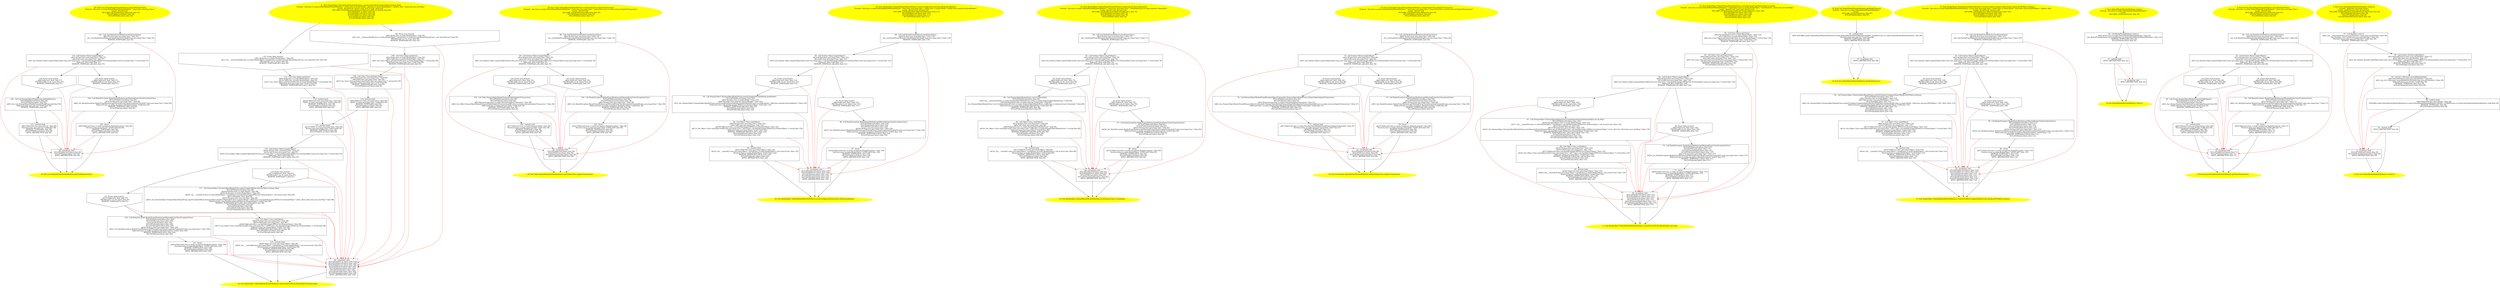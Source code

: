 digraph iCFG {
129 [label="129:  throw \n   n$9=*&$irvar0:class io.realm.exceptions.RealmException * [line 60]\n  *&return:class java.util.List *=EXN n$9 [line 60]\n  REMOVE_TEMPS(n$9); [line 60]\n  NULLIFY(&$irvar0,false); [line 60]\n  APPLY_ABSTRACTION; [line 60]\n " shape="box"]
	

	 129 -> 35 ;
	 129 -> 36 [color="red" ];
128 [label="128:  Call RealmException RealmProxyMediator.getMissingProxyClassException(Class) \n   NULLIFY(&$irvar0,false); [line 60]\n  n$7=*&clazz:class java.lang.Class * [line 60]\n  n$8=_fun_RealmException RealmProxyMediator.getMissingProxyClassException(Class)(n$7:class java.lang.Class *) [line 60]\n  *&$irvar0:class io.realm.exceptions.RealmException *=n$8 [line 60]\n  REMOVE_TEMPS(n$7,n$8); [line 60]\n  NULLIFY(&clazz,false); [line 60]\n " shape="box"]
	

	 128 -> 129 ;
	 128 -> 36 [color="red" ];
127 [label="127:  method_body \n   n$6=*&$irvar0:class java.util.List * [line 58]\n  *&return:class java.util.List *=n$6 [line 58]\n  REMOVE_TEMPS(n$6); [line 58]\n  NULLIFY(&$irvar0,false); [line 58]\n  APPLY_ABSTRACTION; [line 58]\n " shape="box"]
	

	 127 -> 35 ;
	 127 -> 36 [color="red" ];
126 [label="126:  Call List DummyObjectRealmProxy.getFieldNames() \n   NULLIFY(&$irvar0,false); [line 58]\n  NULLIFY(&clazz,false); [line 58]\n  n$5=_fun_List DummyObjectRealmProxy.getFieldNames()() [line 58]\n  *&$irvar0:class java.util.List *=n$5 [line 58]\n  REMOVE_TEMPS(n$5); [line 58]\n " shape="box"]
	

	 126 -> 127 ;
	 126 -> 36 [color="red" ];
125 [label="125: Prune (false branch) \n   n$4=*&$irvar0:_Bool  [line 57]\n  PRUNE((n$4 == 0), false); [line 57]\n  REMOVE_TEMPS(n$4); [line 57]\n " shape="invhouse"]
	

	 125 -> 128 ;
	 125 -> 36 [color="red" ];
124 [label="124: Prune (true branch) \n   n$4=*&$irvar0:_Bool  [line 57]\n  PRUNE(!(n$4 == 0), true); [line 57]\n  REMOVE_TEMPS(n$4); [line 57]\n " shape="invhouse"]
	

	 124 -> 126 ;
	 124 -> 36 [color="red" ];
123 [label="123:  Call boolean Object.equals(Object) \n   n$1=*&clazz:class java.lang.Class * [line 57]\n  n$2=*n$1:class java.lang.Class  [line 57]\n  n$3=_fun_boolean Object.equals(Object)(n$1:class java.lang.Class *,com.karthik.imager.APIService.DummyObject:class java.lang.Class *) virtual [line 57]\n  *&$irvar0:_Bool =n$3 [line 57]\n  REMOVE_TEMPS(n$1,n$2,n$3); [line 57]\n " shape="box"]
	

	 123 -> 124 ;
	 123 -> 125 ;
	 123 -> 36 [color="red" ];
122 [label="122:  Call void RealmProxyMediator.checkClass(Class) \n   n$0=*&clazz:class java.lang.Class * [line 55]\n  _fun_void RealmProxyMediator.checkClass(Class)(n$0:class java.lang.Class *) [line 55]\n  REMOVE_TEMPS(n$0); [line 55]\n " shape="box"]
	

	 122 -> 123 ;
	 122 -> 36 [color="red" ];
121 [label="121:  throw \n   n$32=*&$irvar0:class io.realm.exceptions.RealmException * [line 100]\n  *&return:class io.realm.RealmObject *=EXN n$32 [line 100]\n  REMOVE_TEMPS(n$32); [line 100]\n  NULLIFY(&$irvar0,false); [line 100]\n  APPLY_ABSTRACTION; [line 100]\n " shape="box"]
	

	 121 -> 32 ;
	 121 -> 33 [color="red" ];
120 [label="120:  Call RealmException RealmProxyMediator.getMissingProxyClassException(Class) \n   NULLIFY(&$irvar0,false); [line 100]\n  NULLIFY(&cache,false); [line 100]\n  NULLIFY(&obj,false); [line 100]\n  NULLIFY(&realm,false); [line 100]\n  NULLIFY(&update,false); [line 100]\n  n$30=*&clazz:class java.lang.Class * [line 100]\n  n$31=_fun_RealmException RealmProxyMediator.getMissingProxyClassException(Class)(n$30:class java.lang.Class *) [line 100]\n  *&$irvar0:class io.realm.exceptions.RealmException *=n$31 [line 100]\n  REMOVE_TEMPS(n$30,n$31); [line 100]\n  NULLIFY(&clazz,false); [line 100]\n " shape="box"]
	

	 120 -> 121 ;
	 120 -> 33 [color="red" ];
119 [label="119:  method_body \n   n$28=*&$irvar1:class java.lang.Object * [line 98]\n  n$29=_fun___cast(n$28:class java.lang.Object *,sizeof(class io.realm.RealmObject ( sub )(cast)):void ) [line 98]\n  *&return:class io.realm.RealmObject *=n$29 [line 98]\n  REMOVE_TEMPS(n$28,n$29); [line 98]\n  NULLIFY(&$irvar1,false); [line 98]\n  APPLY_ABSTRACTION; [line 98]\n " shape="box"]
	

	 119 -> 32 ;
	 119 -> 33 [color="red" ];
118 [label="118:  Call Object Class.cast(Object) \n   n$24=*&clazz:class java.lang.Class * [line 98]\n  n$25=*n$24:class java.lang.Class  [line 98]\n  n$26=*&$irvar0:class com.karthik.imager.APIService.DummyObject * [line 98]\n  n$27=_fun_Object Class.cast(Object)(n$24:class java.lang.Class *,n$26:class com.karthik.imager.APIService.DummyObject *) virtual [line 98]\n  *&$irvar1:class java.lang.Object *=n$27 [line 98]\n  REMOVE_TEMPS(n$24,n$25,n$26,n$27); [line 98]\n  NULLIFY(&$irvar0,false); [line 98]\n  NULLIFY(&clazz,false); [line 98]\n " shape="box"]
	

	 118 -> 119 ;
	 118 -> 33 [color="red" ];
117 [label="117:  Call DummyObject DummyObjectRealmProxy.copyOrUpdate(Realm,DummyObject,boolean,Map) \n   NULLIFY(&$irvar0,false); [line 98]\n  n$18=*&realm:class io.realm.Realm * [line 98]\n  n$19=*&obj:class io.realm.RealmObject * [line 98]\n  n$20=_fun___cast(n$19:class io.realm.RealmObject *,sizeof(class com.karthik.imager.APIService.DummyObject ( sub )(cast)):void ) [line 98]\n  n$21=*&update:_Bool  [line 98]\n  n$22=*&cache:class java.util.Map * [line 98]\n  n$23=_fun_DummyObject DummyObjectRealmProxy.copyOrUpdate(Realm,DummyObject,boolean,Map)(n$18:class io.realm.Realm *,n$20:class com.karthik.imager.APIService.DummyObject *,n$21:_Bool ,n$22:class java.util.Map *) [line 98]\n  *&$irvar0:class com.karthik.imager.APIService.DummyObject *=n$23 [line 98]\n  REMOVE_TEMPS(n$18,n$19,n$20,n$21,n$22,n$23); [line 98]\n  NULLIFY(&cache,false); [line 98]\n  NULLIFY(&obj,false); [line 98]\n  NULLIFY(&realm,false); [line 98]\n  NULLIFY(&update,false); [line 98]\n " shape="box"]
	

	 117 -> 118 ;
	 117 -> 33 [color="red" ];
116 [label="116: Prune (false branch) \n   n$17=*&$irvar0:_Bool  [line 97]\n  PRUNE((n$17 == 0), false); [line 97]\n  REMOVE_TEMPS(n$17); [line 97]\n " shape="invhouse"]
	

	 116 -> 120 ;
	 116 -> 33 [color="red" ];
115 [label="115: Prune (true branch) \n   n$17=*&$irvar0:_Bool  [line 97]\n  PRUNE(!(n$17 == 0), true); [line 97]\n  REMOVE_TEMPS(n$17); [line 97]\n " shape="invhouse"]
	

	 115 -> 117 ;
	 115 -> 33 [color="red" ];
114 [label="114:  Call boolean Object.equals(Object) \n   n$14=*&clazz:class java.lang.Class * [line 97]\n  n$15=*n$14:class java.lang.Class  [line 97]\n  n$16=_fun_boolean Object.equals(Object)(n$14:class java.lang.Class *,com.karthik.imager.APIService.DummyObject:class java.lang.Class *) virtual [line 97]\n  *&$irvar0:_Bool =n$16 [line 97]\n  REMOVE_TEMPS(n$14,n$15,n$16); [line 97]\n " shape="box"]
	

	 114 -> 115 ;
	 114 -> 116 ;
	 114 -> 33 [color="red" ];
113 [label="113:  method_body \n   n$13=*&$T0_21:class java.lang.Class * [line 95]\n  *&clazz:class java.lang.Class *=n$13 [line 95]\n  REMOVE_TEMPS(n$13); [line 95]\n  NULLIFY(&$T0_21,false); [line 95]\n " shape="box"]
	

	 113 -> 114 ;
	 113 -> 33 [color="red" ];
112 [label="112:  method_body \n   n$12=*&$irvar0:class java.lang.Class * [line 95]\n  *&$T0_21:class java.lang.Class *=n$12 [line 95]\n  REMOVE_TEMPS(n$12); [line 95]\n  NULLIFY(&$irvar0,false); [line 95]\n  APPLY_ABSTRACTION; [line 95]\n " shape="box"]
	

	 112 -> 113 ;
	 112 -> 33 [color="red" ];
111 [label="111:  Call Class Object.getClass() \n   n$9=*&obj:class io.realm.RealmObject * [line 95]\n  n$10=*n$9:class io.realm.RealmObject  [line 95]\n  n$11=_fun_Class Object.getClass()(n$9:class io.realm.RealmObject *) virtual [line 95]\n  *&$irvar0:class java.lang.Class *=n$11 [line 95]\n  REMOVE_TEMPS(n$9,n$10,n$11); [line 95]\n " shape="box"]
	

	 111 -> 112 ;
	 111 -> 33 [color="red" ];
110 [label="110:  method_body \n   n$8=*&$irvar1:class java.lang.Class * [line 95]\n  *&$T0_21:class java.lang.Class *=n$8 [line 95]\n  REMOVE_TEMPS(n$8); [line 95]\n  NULLIFY(&$irvar1,false); [line 95]\n  APPLY_ABSTRACTION; [line 95]\n " shape="box"]
	

	 110 -> 113 ;
	 110 -> 33 [color="red" ];
109 [label="109:  Call Class Class.getSuperclass() \n   n$5=*&$irvar0:class java.lang.Class * [line 95]\n  n$6=*n$5:class java.lang.Class  [line 95]\n  n$7=_fun_Class Class.getSuperclass()(n$5:class java.lang.Class *) virtual [line 95]\n  *&$irvar1:class java.lang.Class *=n$7 [line 95]\n  REMOVE_TEMPS(n$5,n$6,n$7); [line 95]\n  NULLIFY(&$irvar0,false); [line 95]\n " shape="box"]
	

	 109 -> 110 ;
	 109 -> 33 [color="red" ];
108 [label="108:  Call Class Object.getClass() \n   n$2=*&obj:class io.realm.RealmObject * [line 95]\n  n$3=*n$2:class io.realm.RealmObject  [line 95]\n  n$4=_fun_Class Object.getClass()(n$2:class io.realm.RealmObject *) virtual [line 95]\n  *&$irvar0:class java.lang.Class *=n$4 [line 95]\n  REMOVE_TEMPS(n$2,n$3,n$4); [line 95]\n " shape="box"]
	

	 108 -> 109 ;
	 108 -> 33 [color="red" ];
107 [label="107: Prune (false branch) \n   n$0=*&obj:class io.realm.RealmObject * [line 95]\n  n$1=_fun___instanceof(n$0:class io.realm.RealmObject *,sizeof(class io.realm.internal.RealmObjectProxy ( sub )(instof)):void ) [line 95]\n  PRUNE((n$1 == 0), false); [line 95]\n  REMOVE_TEMPS(n$0,n$1); [line 95]\n " shape="invhouse"]
	

	 107 -> 111 ;
	 107 -> 33 [color="red" ];
106 [label="106: Prune (true branch) \n   n$0=*&obj:class io.realm.RealmObject * [line 95]\n  n$1=_fun___instanceof(n$0:class io.realm.RealmObject *,sizeof(class io.realm.internal.RealmObjectProxy ( sub )(instof)):void ) [line 95]\n  PRUNE(!(n$1 == 0), true); [line 95]\n  REMOVE_TEMPS(n$0,n$1); [line 95]\n " shape="invhouse"]
	

	 106 -> 108 ;
	 106 -> 33 [color="red" ];
105 [label="105:  throw \n   n$10=*&$irvar0:class io.realm.exceptions.RealmException * [line 38]\n  *&return:class io.realm.internal.Table *=EXN n$10 [line 38]\n  REMOVE_TEMPS(n$10); [line 38]\n  NULLIFY(&$irvar0,false); [line 38]\n  APPLY_ABSTRACTION; [line 38]\n " shape="box"]
	

	 105 -> 29 ;
	 105 -> 30 [color="red" ];
104 [label="104:  Call RealmException RealmProxyMediator.getMissingProxyClassException(Class) \n   NULLIFY(&$irvar0,false); [line 38]\n  NULLIFY(&transaction,false); [line 38]\n  n$8=*&clazz:class java.lang.Class * [line 38]\n  n$9=_fun_RealmException RealmProxyMediator.getMissingProxyClassException(Class)(n$8:class java.lang.Class *) [line 38]\n  *&$irvar0:class io.realm.exceptions.RealmException *=n$9 [line 38]\n  REMOVE_TEMPS(n$8,n$9); [line 38]\n  NULLIFY(&clazz,false); [line 38]\n " shape="box"]
	

	 104 -> 105 ;
	 104 -> 30 [color="red" ];
103 [label="103:  method_body \n   n$7=*&$irvar0:class io.realm.internal.Table * [line 36]\n  *&return:class io.realm.internal.Table *=n$7 [line 36]\n  REMOVE_TEMPS(n$7); [line 36]\n  NULLIFY(&$irvar0,false); [line 36]\n  APPLY_ABSTRACTION; [line 36]\n " shape="box"]
	

	 103 -> 29 ;
	 103 -> 30 [color="red" ];
102 [label="102:  Call Table DummyObjectRealmProxy.initTable(ImplicitTransaction) \n   NULLIFY(&$irvar0,false); [line 36]\n  NULLIFY(&clazz,false); [line 36]\n  n$5=*&transaction:class io.realm.internal.ImplicitTransaction * [line 36]\n  n$6=_fun_Table DummyObjectRealmProxy.initTable(ImplicitTransaction)(n$5:class io.realm.internal.ImplicitTransaction *) [line 36]\n  *&$irvar0:class io.realm.internal.Table *=n$6 [line 36]\n  REMOVE_TEMPS(n$5,n$6); [line 36]\n  NULLIFY(&transaction,false); [line 36]\n " shape="box"]
	

	 102 -> 103 ;
	 102 -> 30 [color="red" ];
101 [label="101: Prune (false branch) \n   n$4=*&$irvar0:_Bool  [line 35]\n  PRUNE((n$4 == 0), false); [line 35]\n  REMOVE_TEMPS(n$4); [line 35]\n " shape="invhouse"]
	

	 101 -> 104 ;
	 101 -> 30 [color="red" ];
100 [label="100: Prune (true branch) \n   n$4=*&$irvar0:_Bool  [line 35]\n  PRUNE(!(n$4 == 0), true); [line 35]\n  REMOVE_TEMPS(n$4); [line 35]\n " shape="invhouse"]
	

	 100 -> 102 ;
	 100 -> 30 [color="red" ];
99 [label="99:  Call boolean Object.equals(Object) \n   n$1=*&clazz:class java.lang.Class * [line 35]\n  n$2=*n$1:class java.lang.Class  [line 35]\n  n$3=_fun_boolean Object.equals(Object)(n$1:class java.lang.Class *,com.karthik.imager.APIService.DummyObject:class java.lang.Class *) virtual [line 35]\n  *&$irvar0:_Bool =n$3 [line 35]\n  REMOVE_TEMPS(n$1,n$2,n$3); [line 35]\n " shape="box"]
	

	 99 -> 100 ;
	 99 -> 101 ;
	 99 -> 30 [color="red" ];
98 [label="98:  Call void RealmProxyMediator.checkClass(Class) \n   n$0=*&clazz:class java.lang.Class * [line 33]\n  _fun_void RealmProxyMediator.checkClass(Class)(n$0:class java.lang.Class *) [line 33]\n  REMOVE_TEMPS(n$0); [line 33]\n " shape="box"]
	

	 98 -> 99 ;
	 98 -> 30 [color="red" ];
97 [label="97:  throw \n   n$16=*&$irvar0:class io.realm.exceptions.RealmException * [line 124]\n  *&return:class io.realm.RealmObject *=EXN n$16 [line 124]\n  REMOVE_TEMPS(n$16); [line 124]\n  NULLIFY(&$irvar0,false); [line 124]\n  APPLY_ABSTRACTION; [line 124]\n " shape="box"]
	

	 97 -> 26 ;
	 97 -> 27 [color="red" ];
96 [label="96:  Call RealmException RealmProxyMediator.getMissingProxyClassException(Class) \n   NULLIFY(&$irvar0,false); [line 124]\n  NULLIFY(&reader,false); [line 124]\n  NULLIFY(&realm,false); [line 124]\n  n$14=*&clazz:class java.lang.Class * [line 124]\n  n$15=_fun_RealmException RealmProxyMediator.getMissingProxyClassException(Class)(n$14:class java.lang.Class *) [line 124]\n  *&$irvar0:class io.realm.exceptions.RealmException *=n$15 [line 124]\n  REMOVE_TEMPS(n$14,n$15); [line 124]\n  NULLIFY(&clazz,false); [line 124]\n " shape="box"]
	

	 96 -> 97 ;
	 96 -> 27 [color="red" ];
95 [label="95:  method_body \n   n$12=*&$irvar1:class java.lang.Object * [line 122]\n  n$13=_fun___cast(n$12:class java.lang.Object *,sizeof(class io.realm.RealmObject ( sub )(cast)):void ) [line 122]\n  *&return:class io.realm.RealmObject *=n$13 [line 122]\n  REMOVE_TEMPS(n$12,n$13); [line 122]\n  NULLIFY(&$irvar1,false); [line 122]\n  APPLY_ABSTRACTION; [line 122]\n " shape="box"]
	

	 95 -> 26 ;
	 95 -> 27 [color="red" ];
94 [label="94:  Call Object Class.cast(Object) \n   n$8=*&clazz:class java.lang.Class * [line 122]\n  n$9=*n$8:class java.lang.Class  [line 122]\n  n$10=*&$irvar0:class com.karthik.imager.APIService.DummyObject * [line 122]\n  n$11=_fun_Object Class.cast(Object)(n$8:class java.lang.Class *,n$10:class com.karthik.imager.APIService.DummyObject *) virtual [line 122]\n  *&$irvar1:class java.lang.Object *=n$11 [line 122]\n  REMOVE_TEMPS(n$8,n$9,n$10,n$11); [line 122]\n  NULLIFY(&$irvar0,false); [line 122]\n  NULLIFY(&clazz,false); [line 122]\n " shape="box"]
	

	 94 -> 95 ;
	 94 -> 27 [color="red" ];
93 [label="93:  Call DummyObject DummyObjectRealmProxy.createUsingJsonStream(Realm,JsonReader) \n   NULLIFY(&$irvar0,false); [line 122]\n  n$5=*&realm:class io.realm.Realm * [line 122]\n  n$6=*&reader:class android.util.JsonReader * [line 122]\n  n$7=_fun_DummyObject DummyObjectRealmProxy.createUsingJsonStream(Realm,JsonReader)(n$5:class io.realm.Realm *,n$6:class android.util.JsonReader *) [line 122]\n  *&$irvar0:class com.karthik.imager.APIService.DummyObject *=n$7 [line 122]\n  REMOVE_TEMPS(n$5,n$6,n$7); [line 122]\n  NULLIFY(&reader,false); [line 122]\n  NULLIFY(&realm,false); [line 122]\n " shape="box"]
	

	 93 -> 94 ;
	 93 -> 27 [color="red" ];
92 [label="92: Prune (false branch) \n   n$4=*&$irvar0:_Bool  [line 121]\n  PRUNE((n$4 == 0), false); [line 121]\n  REMOVE_TEMPS(n$4); [line 121]\n " shape="invhouse"]
	

	 92 -> 96 ;
	 92 -> 27 [color="red" ];
91 [label="91: Prune (true branch) \n   n$4=*&$irvar0:_Bool  [line 121]\n  PRUNE(!(n$4 == 0), true); [line 121]\n  REMOVE_TEMPS(n$4); [line 121]\n " shape="invhouse"]
	

	 91 -> 93 ;
	 91 -> 27 [color="red" ];
90 [label="90:  Call boolean Object.equals(Object) \n   n$1=*&clazz:class java.lang.Class * [line 121]\n  n$2=*n$1:class java.lang.Class  [line 121]\n  n$3=_fun_boolean Object.equals(Object)(n$1:class java.lang.Class *,com.karthik.imager.APIService.DummyObject:class java.lang.Class *) virtual [line 121]\n  *&$irvar0:_Bool =n$3 [line 121]\n  REMOVE_TEMPS(n$1,n$2,n$3); [line 121]\n " shape="box"]
	

	 90 -> 91 ;
	 90 -> 92 ;
	 90 -> 27 [color="red" ];
89 [label="89:  Call void RealmProxyMediator.checkClass(Class) \n   n$0=*&clazz:class java.lang.Class * [line 119]\n  _fun_void RealmProxyMediator.checkClass(Class)(n$0:class java.lang.Class *) [line 119]\n  REMOVE_TEMPS(n$0); [line 119]\n " shape="box"]
	

	 89 -> 90 ;
	 89 -> 27 [color="red" ];
88 [label="88:  throw \n   n$15=*&$irvar0:class io.realm.exceptions.RealmException * [line 82]\n  *&return:class io.realm.RealmObject *=EXN n$15 [line 82]\n  REMOVE_TEMPS(n$15); [line 82]\n  NULLIFY(&$irvar0,false); [line 82]\n  APPLY_ABSTRACTION; [line 82]\n " shape="box"]
	

	 88 -> 23 ;
	 88 -> 24 [color="red" ];
87 [label="87:  Call RealmException RealmProxyMediator.getMissingProxyClassException(Class) \n   NULLIFY(&$irvar0,false); [line 82]\n  NULLIFY(&columnInfo,false); [line 82]\n  n$13=*&clazz:class java.lang.Class * [line 82]\n  n$14=_fun_RealmException RealmProxyMediator.getMissingProxyClassException(Class)(n$13:class java.lang.Class *) [line 82]\n  *&$irvar0:class io.realm.exceptions.RealmException *=n$14 [line 82]\n  REMOVE_TEMPS(n$13,n$14); [line 82]\n  NULLIFY(&clazz,false); [line 82]\n " shape="box"]
	

	 87 -> 88 ;
	 87 -> 24 [color="red" ];
86 [label="86:  method_body \n   n$11=*&$irvar1:class java.lang.Object * [line 80]\n  n$12=_fun___cast(n$11:class java.lang.Object *,sizeof(class io.realm.RealmObject ( sub )(cast)):void ) [line 80]\n  *&return:class io.realm.RealmObject *=n$12 [line 80]\n  REMOVE_TEMPS(n$11,n$12); [line 80]\n  NULLIFY(&$irvar1,false); [line 80]\n  APPLY_ABSTRACTION; [line 80]\n " shape="box"]
	

	 86 -> 23 ;
	 86 -> 24 [color="red" ];
85 [label="85:  Call Object Class.cast(Object) \n   n$7=*&clazz:class java.lang.Class * [line 80]\n  n$8=*n$7:class java.lang.Class  [line 80]\n  n$9=*&$irvar0:class io.realm.DummyObjectRealmProxy * [line 80]\n  n$10=_fun_Object Class.cast(Object)(n$7:class java.lang.Class *,n$9:class io.realm.DummyObjectRealmProxy *) virtual [line 80]\n  *&$irvar1:class java.lang.Object *=n$10 [line 80]\n  REMOVE_TEMPS(n$7,n$8,n$9,n$10); [line 80]\n  NULLIFY(&$irvar0,false); [line 80]\n  NULLIFY(&clazz,false); [line 80]\n " shape="box"]
	

	 85 -> 86 ;
	 85 -> 24 [color="red" ];
84 [label="84:  Call DummyObjectRealmProxy.<init>(ColumnInfo) \n   NULLIFY(&$irvar0,false); [line 80]\n  n$5=_fun___new(sizeof(class io.realm.DummyObjectRealmProxy ):class io.realm.DummyObjectRealmProxy *) [line 80]\n  n$6=*&columnInfo:class io.realm.internal.ColumnInfo * [line 80]\n  _fun_DummyObjectRealmProxy.<init>(ColumnInfo)(n$5:class io.realm.DummyObjectRealmProxy *,n$6:class io.realm.internal.ColumnInfo *) [line 80]\n  *&$irvar0:class io.realm.DummyObjectRealmProxy *=n$5 [line 80]\n  REMOVE_TEMPS(n$5,n$6); [line 80]\n  NULLIFY(&columnInfo,false); [line 80]\n " shape="box"]
	

	 84 -> 85 ;
	 84 -> 24 [color="red" ];
83 [label="83: Prune (false branch) \n   n$4=*&$irvar0:_Bool  [line 79]\n  PRUNE((n$4 == 0), false); [line 79]\n  REMOVE_TEMPS(n$4); [line 79]\n " shape="invhouse"]
	

	 83 -> 87 ;
	 83 -> 24 [color="red" ];
82 [label="82: Prune (true branch) \n   n$4=*&$irvar0:_Bool  [line 79]\n  PRUNE(!(n$4 == 0), true); [line 79]\n  REMOVE_TEMPS(n$4); [line 79]\n " shape="invhouse"]
	

	 82 -> 84 ;
	 82 -> 24 [color="red" ];
81 [label="81:  Call boolean Object.equals(Object) \n   n$1=*&clazz:class java.lang.Class * [line 79]\n  n$2=*n$1:class java.lang.Class  [line 79]\n  n$3=_fun_boolean Object.equals(Object)(n$1:class java.lang.Class *,com.karthik.imager.APIService.DummyObject:class java.lang.Class *) virtual [line 79]\n  *&$irvar0:_Bool =n$3 [line 79]\n  REMOVE_TEMPS(n$1,n$2,n$3); [line 79]\n " shape="box"]
	

	 81 -> 82 ;
	 81 -> 83 ;
	 81 -> 24 [color="red" ];
80 [label="80:  Call void RealmProxyMediator.checkClass(Class) \n   n$0=*&clazz:class java.lang.Class * [line 77]\n  _fun_void RealmProxyMediator.checkClass(Class)(n$0:class java.lang.Class *) [line 77]\n  REMOVE_TEMPS(n$0); [line 77]\n " shape="box"]
	

	 80 -> 81 ;
	 80 -> 24 [color="red" ];
79 [label="79:  throw \n   n$10=*&$irvar0:class io.realm.exceptions.RealmException * [line 49]\n  *&return:class io.realm.internal.ColumnInfo *=EXN n$10 [line 49]\n  REMOVE_TEMPS(n$10); [line 49]\n  NULLIFY(&$irvar0,false); [line 49]\n  APPLY_ABSTRACTION; [line 49]\n " shape="box"]
	

	 79 -> 20 ;
	 79 -> 21 [color="red" ];
78 [label="78:  Call RealmException RealmProxyMediator.getMissingProxyClassException(Class) \n   NULLIFY(&$irvar0,false); [line 49]\n  NULLIFY(&transaction,false); [line 49]\n  n$8=*&clazz:class java.lang.Class * [line 49]\n  n$9=_fun_RealmException RealmProxyMediator.getMissingProxyClassException(Class)(n$8:class java.lang.Class *) [line 49]\n  *&$irvar0:class io.realm.exceptions.RealmException *=n$9 [line 49]\n  REMOVE_TEMPS(n$8,n$9); [line 49]\n  NULLIFY(&clazz,false); [line 49]\n " shape="box"]
	

	 78 -> 79 ;
	 78 -> 21 [color="red" ];
77 [label="77:  method_body \n   n$7=*&$irvar0:class io.realm.DummyObjectRealmProxy$DummyObjectColumnInfo * [line 47]\n  *&return:class io.realm.internal.ColumnInfo *=n$7 [line 47]\n  REMOVE_TEMPS(n$7); [line 47]\n  NULLIFY(&$irvar0,false); [line 47]\n  APPLY_ABSTRACTION; [line 47]\n " shape="box"]
	

	 77 -> 20 ;
	 77 -> 21 [color="red" ];
76 [label="76:  Call DummyObjectRealmProxy$DummyObjectColumnInfo DummyObjectRealmProxy.validateTable(ImplicitTransaction) \n   NULLIFY(&$irvar0,false); [line 47]\n  NULLIFY(&clazz,false); [line 47]\n  n$5=*&transaction:class io.realm.internal.ImplicitTransaction * [line 47]\n  n$6=_fun_DummyObjectRealmProxy$DummyObjectColumnInfo DummyObjectRealmProxy.validateTable(ImplicitTransaction)(n$5:class io.realm.internal.ImplicitTransaction *) [line 47]\n  *&$irvar0:class io.realm.DummyObjectRealmProxy$DummyObjectColumnInfo *=n$6 [line 47]\n  REMOVE_TEMPS(n$5,n$6); [line 47]\n  NULLIFY(&transaction,false); [line 47]\n " shape="box"]
	

	 76 -> 77 ;
	 76 -> 21 [color="red" ];
75 [label="75: Prune (false branch) \n   n$4=*&$irvar0:_Bool  [line 46]\n  PRUNE((n$4 == 0), false); [line 46]\n  REMOVE_TEMPS(n$4); [line 46]\n " shape="invhouse"]
	

	 75 -> 78 ;
	 75 -> 21 [color="red" ];
74 [label="74: Prune (true branch) \n   n$4=*&$irvar0:_Bool  [line 46]\n  PRUNE(!(n$4 == 0), true); [line 46]\n  REMOVE_TEMPS(n$4); [line 46]\n " shape="invhouse"]
	

	 74 -> 76 ;
	 74 -> 21 [color="red" ];
73 [label="73:  Call boolean Object.equals(Object) \n   n$1=*&clazz:class java.lang.Class * [line 46]\n  n$2=*n$1:class java.lang.Class  [line 46]\n  n$3=_fun_boolean Object.equals(Object)(n$1:class java.lang.Class *,com.karthik.imager.APIService.DummyObject:class java.lang.Class *) virtual [line 46]\n  *&$irvar0:_Bool =n$3 [line 46]\n  REMOVE_TEMPS(n$1,n$2,n$3); [line 46]\n " shape="box"]
	

	 73 -> 74 ;
	 73 -> 75 ;
	 73 -> 21 [color="red" ];
72 [label="72:  Call void RealmProxyMediator.checkClass(Class) \n   n$0=*&clazz:class java.lang.Class * [line 44]\n  _fun_void RealmProxyMediator.checkClass(Class)(n$0:class java.lang.Class *) [line 44]\n  REMOVE_TEMPS(n$0); [line 44]\n " shape="box"]
	

	 72 -> 73 ;
	 72 -> 21 [color="red" ];
71 [label="71:  throw \n   n$23=*&$irvar0:class io.realm.exceptions.RealmException * [line 137]\n  *&return:class io.realm.RealmObject *=EXN n$23 [line 137]\n  REMOVE_TEMPS(n$23); [line 137]\n  NULLIFY(&$irvar0,false); [line 137]\n  APPLY_ABSTRACTION; [line 137]\n " shape="box"]
	

	 71 -> 17 ;
	 71 -> 18 [color="red" ];
70 [label="70:  Call RealmException RealmProxyMediator.getMissingProxyClassException(Class) \n   NULLIFY(&$irvar0,false); [line 137]\n  NULLIFY(&cache,false); [line 137]\n  NULLIFY(&maxDepth,false); [line 137]\n  NULLIFY(&realmObject,false); [line 137]\n  n$21=*&clazz:class java.lang.Class * [line 137]\n  n$22=_fun_RealmException RealmProxyMediator.getMissingProxyClassException(Class)(n$21:class java.lang.Class *) [line 137]\n  *&$irvar0:class io.realm.exceptions.RealmException *=n$22 [line 137]\n  REMOVE_TEMPS(n$21,n$22); [line 137]\n  NULLIFY(&clazz,false); [line 137]\n " shape="box"]
	

	 70 -> 71 ;
	 70 -> 18 [color="red" ];
69 [label="69:  method_body \n   n$19=*&$irvar1:class java.lang.Object * [line 135]\n  n$20=_fun___cast(n$19:class java.lang.Object *,sizeof(class io.realm.RealmObject ( sub )(cast)):void ) [line 135]\n  *&return:class io.realm.RealmObject *=n$20 [line 135]\n  REMOVE_TEMPS(n$19,n$20); [line 135]\n  NULLIFY(&$irvar1,false); [line 135]\n  APPLY_ABSTRACTION; [line 135]\n " shape="box"]
	

	 69 -> 17 ;
	 69 -> 18 [color="red" ];
68 [label="68:  Call Object Class.cast(Object) \n   n$15=*&clazz:class java.lang.Class * [line 135]\n  n$16=*n$15:class java.lang.Class  [line 135]\n  n$17=*&$irvar0:class com.karthik.imager.APIService.DummyObject * [line 135]\n  n$18=_fun_Object Class.cast(Object)(n$15:class java.lang.Class *,n$17:class com.karthik.imager.APIService.DummyObject *) virtual [line 135]\n  *&$irvar1:class java.lang.Object *=n$18 [line 135]\n  REMOVE_TEMPS(n$15,n$16,n$17,n$18); [line 135]\n  NULLIFY(&$irvar0,false); [line 135]\n  NULLIFY(&clazz,false); [line 135]\n " shape="box"]
	

	 68 -> 69 ;
	 68 -> 18 [color="red" ];
67 [label="67:  Call DummyObject DummyObjectRealmProxy.createDetachedCopy(DummyObject,int,int,Map) \n   NULLIFY(&$irvar0,false); [line 135]\n  n$10=*&realmObject:class io.realm.RealmObject * [line 135]\n  n$11=_fun___cast(n$10:class io.realm.RealmObject *,sizeof(class com.karthik.imager.APIService.DummyObject ( sub )(cast)):void ) [line 135]\n  n$12=*&maxDepth:int  [line 135]\n  n$13=*&cache:class java.util.Map * [line 135]\n  n$14=_fun_DummyObject DummyObjectRealmProxy.createDetachedCopy(DummyObject,int,int,Map)(n$11:class com.karthik.imager.APIService.DummyObject *,0:int ,n$12:int ,n$13:class java.util.Map *) [line 135]\n  *&$irvar0:class com.karthik.imager.APIService.DummyObject *=n$14 [line 135]\n  REMOVE_TEMPS(n$10,n$11,n$12,n$13,n$14); [line 135]\n  NULLIFY(&cache,false); [line 135]\n  NULLIFY(&maxDepth,false); [line 135]\n  NULLIFY(&realmObject,false); [line 135]\n " shape="box"]
	

	 67 -> 68 ;
	 67 -> 18 [color="red" ];
66 [label="66: Prune (false branch) \n   n$9=*&$irvar0:_Bool  [line 134]\n  PRUNE((n$9 == 0), false); [line 134]\n  REMOVE_TEMPS(n$9); [line 134]\n " shape="invhouse"]
	

	 66 -> 70 ;
	 66 -> 18 [color="red" ];
65 [label="65: Prune (true branch) \n   n$9=*&$irvar0:_Bool  [line 134]\n  PRUNE(!(n$9 == 0), true); [line 134]\n  REMOVE_TEMPS(n$9); [line 134]\n " shape="invhouse"]
	

	 65 -> 67 ;
	 65 -> 18 [color="red" ];
64 [label="64:  Call boolean Object.equals(Object) \n   n$6=*&clazz:class java.lang.Class * [line 134]\n  n$7=*n$6:class java.lang.Class  [line 134]\n  n$8=_fun_boolean Object.equals(Object)(n$6:class java.lang.Class *,com.karthik.imager.APIService.DummyObject:class java.lang.Class *) virtual [line 134]\n  *&$irvar0:_Bool =n$8 [line 134]\n  REMOVE_TEMPS(n$6,n$7,n$8); [line 134]\n " shape="box"]
	

	 64 -> 65 ;
	 64 -> 66 ;
	 64 -> 18 [color="red" ];
63 [label="63:  Call Class Class.getSuperclass() \n   n$3=*&$irvar0:class java.lang.Class * [line 132]\n  n$4=*n$3:class java.lang.Class  [line 132]\n  n$5=_fun_Class Class.getSuperclass()(n$3:class java.lang.Class *) virtual [line 132]\n  *&clazz:class java.lang.Class *=n$5 [line 132]\n  REMOVE_TEMPS(n$3,n$4,n$5); [line 132]\n  NULLIFY(&$irvar0,false); [line 132]\n " shape="box"]
	

	 63 -> 64 ;
	 63 -> 18 [color="red" ];
62 [label="62:  Call Class Object.getClass() \n   n$0=*&realmObject:class io.realm.RealmObject * [line 132]\n  n$1=*n$0:class io.realm.RealmObject  [line 132]\n  n$2=_fun_Class Object.getClass()(n$0:class io.realm.RealmObject *) virtual [line 132]\n  *&$irvar0:class java.lang.Class *=n$2 [line 132]\n  REMOVE_TEMPS(n$0,n$1,n$2); [line 132]\n " shape="box"]
	

	 62 -> 63 ;
	 62 -> 18 [color="red" ];
61 [label="61:  method_body \n   n$0=*&#GB$io.realm.DefaultRealmModuleMediator.io.realm.DefaultRealmModuleMediator.MODEL_CLASSES:class io.realm.DefaultRealmModuleMediator  [line 88]\n  *&return:class java.util.Set *=n$0 [line 88]\n  REMOVE_TEMPS(n$0); [line 88]\n  APPLY_ABSTRACTION; [line 88]\n " shape="box"]
	

	 61 -> 14 ;
	 61 -> 15 [color="red" ];
60 [label="60:  throw \n   n$17=*&$irvar0:class io.realm.exceptions.RealmException * [line 112]\n  *&return:class io.realm.RealmObject *=EXN n$17 [line 112]\n  REMOVE_TEMPS(n$17); [line 112]\n  NULLIFY(&$irvar0,false); [line 112]\n  APPLY_ABSTRACTION; [line 112]\n " shape="box"]
	

	 60 -> 11 ;
	 60 -> 12 [color="red" ];
59 [label="59:  Call RealmException RealmProxyMediator.getMissingProxyClassException(Class) \n   NULLIFY(&$irvar0,false); [line 112]\n  NULLIFY(&json,false); [line 112]\n  NULLIFY(&realm,false); [line 112]\n  NULLIFY(&update,false); [line 112]\n  n$15=*&clazz:class java.lang.Class * [line 112]\n  n$16=_fun_RealmException RealmProxyMediator.getMissingProxyClassException(Class)(n$15:class java.lang.Class *) [line 112]\n  *&$irvar0:class io.realm.exceptions.RealmException *=n$16 [line 112]\n  REMOVE_TEMPS(n$15,n$16); [line 112]\n  NULLIFY(&clazz,false); [line 112]\n " shape="box"]
	

	 59 -> 60 ;
	 59 -> 12 [color="red" ];
58 [label="58:  method_body \n   n$13=*&$irvar1:class java.lang.Object * [line 110]\n  n$14=_fun___cast(n$13:class java.lang.Object *,sizeof(class io.realm.RealmObject ( sub )(cast)):void ) [line 110]\n  *&return:class io.realm.RealmObject *=n$14 [line 110]\n  REMOVE_TEMPS(n$13,n$14); [line 110]\n  NULLIFY(&$irvar1,false); [line 110]\n  APPLY_ABSTRACTION; [line 110]\n " shape="box"]
	

	 58 -> 11 ;
	 58 -> 12 [color="red" ];
57 [label="57:  Call Object Class.cast(Object) \n   n$9=*&clazz:class java.lang.Class * [line 110]\n  n$10=*n$9:class java.lang.Class  [line 110]\n  n$11=*&$irvar0:class com.karthik.imager.APIService.DummyObject * [line 110]\n  n$12=_fun_Object Class.cast(Object)(n$9:class java.lang.Class *,n$11:class com.karthik.imager.APIService.DummyObject *) virtual [line 110]\n  *&$irvar1:class java.lang.Object *=n$12 [line 110]\n  REMOVE_TEMPS(n$9,n$10,n$11,n$12); [line 110]\n  NULLIFY(&$irvar0,false); [line 110]\n  NULLIFY(&clazz,false); [line 110]\n " shape="box"]
	

	 57 -> 58 ;
	 57 -> 12 [color="red" ];
56 [label="56:  Call DummyObject DummyObjectRealmProxy.createOrUpdateUsingJsonObject(Realm,JSONObject,boolean) \n   NULLIFY(&$irvar0,false); [line 110]\n  n$5=*&realm:class io.realm.Realm * [line 110]\n  n$6=*&json:class org.json.JSONObject * [line 110]\n  n$7=*&update:_Bool  [line 110]\n  n$8=_fun_DummyObject DummyObjectRealmProxy.createOrUpdateUsingJsonObject(Realm,JSONObject,boolean)(n$5:class io.realm.Realm *,n$6:class org.json.JSONObject *,n$7:_Bool ) [line 110]\n  *&$irvar0:class com.karthik.imager.APIService.DummyObject *=n$8 [line 110]\n  REMOVE_TEMPS(n$5,n$6,n$7,n$8); [line 110]\n  NULLIFY(&json,false); [line 110]\n  NULLIFY(&realm,false); [line 110]\n  NULLIFY(&update,false); [line 110]\n " shape="box"]
	

	 56 -> 57 ;
	 56 -> 12 [color="red" ];
55 [label="55: Prune (false branch) \n   n$4=*&$irvar0:_Bool  [line 109]\n  PRUNE((n$4 == 0), false); [line 109]\n  REMOVE_TEMPS(n$4); [line 109]\n " shape="invhouse"]
	

	 55 -> 59 ;
	 55 -> 12 [color="red" ];
54 [label="54: Prune (true branch) \n   n$4=*&$irvar0:_Bool  [line 109]\n  PRUNE(!(n$4 == 0), true); [line 109]\n  REMOVE_TEMPS(n$4); [line 109]\n " shape="invhouse"]
	

	 54 -> 56 ;
	 54 -> 12 [color="red" ];
53 [label="53:  Call boolean Object.equals(Object) \n   n$1=*&clazz:class java.lang.Class * [line 109]\n  n$2=*n$1:class java.lang.Class  [line 109]\n  n$3=_fun_boolean Object.equals(Object)(n$1:class java.lang.Class *,com.karthik.imager.APIService.DummyObject:class java.lang.Class *) virtual [line 109]\n  *&$irvar0:_Bool =n$3 [line 109]\n  REMOVE_TEMPS(n$1,n$2,n$3); [line 109]\n " shape="box"]
	

	 53 -> 54 ;
	 53 -> 55 ;
	 53 -> 12 [color="red" ];
52 [label="52:  Call void RealmProxyMediator.checkClass(Class) \n   n$0=*&clazz:class java.lang.Class * [line 107]\n  _fun_void RealmProxyMediator.checkClass(Class)(n$0:class java.lang.Class *) [line 107]\n  REMOVE_TEMPS(n$0); [line 107]\n " shape="box"]
	

	 52 -> 53 ;
	 52 -> 12 [color="red" ];
51 [label="51:  method_body \n   APPLY_ABSTRACTION; [line 22]\n " shape="box"]
	

	 51 -> 8 ;
	 51 -> 9 [color="red" ];
50 [label="50:  Call RealmProxyMediator.<init>() \n   n$0=*&this:class io.realm.DefaultRealmModuleMediator * [line 22]\n  _fun_RealmProxyMediator.<init>()(n$0:class io.realm.DefaultRealmModuleMediator *) [line 22]\n  REMOVE_TEMPS(n$0); [line 22]\n  NULLIFY(&this,false); [line 22]\n " shape="box"]
	

	 50 -> 51 ;
	 50 -> 9 [color="red" ];
49 [label="49:  throw \n   n$9=*&$irvar0:class io.realm.exceptions.RealmException * [line 71]\n  *&return:class java.lang.String *=EXN n$9 [line 71]\n  REMOVE_TEMPS(n$9); [line 71]\n  NULLIFY(&$irvar0,false); [line 71]\n  APPLY_ABSTRACTION; [line 71]\n " shape="box"]
	

	 49 -> 5 ;
	 49 -> 6 [color="red" ];
48 [label="48:  Call RealmException RealmProxyMediator.getMissingProxyClassException(Class) \n   NULLIFY(&$irvar0,false); [line 71]\n  n$7=*&clazz:class java.lang.Class * [line 71]\n  n$8=_fun_RealmException RealmProxyMediator.getMissingProxyClassException(Class)(n$7:class java.lang.Class *) [line 71]\n  *&$irvar0:class io.realm.exceptions.RealmException *=n$8 [line 71]\n  REMOVE_TEMPS(n$7,n$8); [line 71]\n  NULLIFY(&clazz,false); [line 71]\n " shape="box"]
	

	 48 -> 49 ;
	 48 -> 6 [color="red" ];
47 [label="47:  method_body \n   n$6=*&$irvar0:class java.lang.String * [line 69]\n  *&return:class java.lang.String *=n$6 [line 69]\n  REMOVE_TEMPS(n$6); [line 69]\n  NULLIFY(&$irvar0,false); [line 69]\n  APPLY_ABSTRACTION; [line 69]\n " shape="box"]
	

	 47 -> 5 ;
	 47 -> 6 [color="red" ];
46 [label="46:  Call String DummyObjectRealmProxy.getTableName() \n   NULLIFY(&$irvar0,false); [line 69]\n  NULLIFY(&clazz,false); [line 69]\n  n$5=_fun_String DummyObjectRealmProxy.getTableName()() [line 69]\n  *&$irvar0:class java.lang.String *=n$5 [line 69]\n  REMOVE_TEMPS(n$5); [line 69]\n " shape="box"]
	

	 46 -> 47 ;
	 46 -> 6 [color="red" ];
45 [label="45: Prune (false branch) \n   n$4=*&$irvar0:_Bool  [line 68]\n  PRUNE((n$4 == 0), false); [line 68]\n  REMOVE_TEMPS(n$4); [line 68]\n " shape="invhouse"]
	

	 45 -> 48 ;
	 45 -> 6 [color="red" ];
44 [label="44: Prune (true branch) \n   n$4=*&$irvar0:_Bool  [line 68]\n  PRUNE(!(n$4 == 0), true); [line 68]\n  REMOVE_TEMPS(n$4); [line 68]\n " shape="invhouse"]
	

	 44 -> 46 ;
	 44 -> 6 [color="red" ];
43 [label="43:  Call boolean Object.equals(Object) \n   n$1=*&clazz:class java.lang.Class * [line 68]\n  n$2=*n$1:class java.lang.Class  [line 68]\n  n$3=_fun_boolean Object.equals(Object)(n$1:class java.lang.Class *,com.karthik.imager.APIService.DummyObject:class java.lang.Class *) virtual [line 68]\n  *&$irvar0:_Bool =n$3 [line 68]\n  REMOVE_TEMPS(n$1,n$2,n$3); [line 68]\n " shape="box"]
	

	 43 -> 44 ;
	 43 -> 45 ;
	 43 -> 6 [color="red" ];
42 [label="42:  Call void RealmProxyMediator.checkClass(Class) \n   n$0=*&clazz:class java.lang.Class * [line 66]\n  _fun_void RealmProxyMediator.checkClass(Class)(n$0:class java.lang.Class *) [line 66]\n  REMOVE_TEMPS(n$0); [line 66]\n " shape="box"]
	

	 42 -> 43 ;
	 42 -> 6 [color="red" ];
41 [label="41:  method_body \n   APPLY_ABSTRACTION; [line 29]\n " shape="box"]
	

	 41 -> 2 ;
	 41 -> 3 [color="red" ];
40 [label="40:  method_body \n   n$6=*&$irvar0:class java.util.Set * [line 28]\n  *&#GB$io.realm.DefaultRealmModuleMediator.io.realm.DefaultRealmModuleMediator.MODEL_CLASSES:class io.realm.DefaultRealmModuleMediator =n$6 [line 28]\n  REMOVE_TEMPS(n$6); [line 28]\n  NULLIFY(&$irvar0,false); [line 28]\n " shape="box"]
	

	 40 -> 41 ;
	 40 -> 3 [color="red" ];
39 [label="39:  Call Set Collections.unmodifiableSet(Set) \n   n$4=*&modelClasses:class java.util.HashSet * [line 28]\n  n$5=_fun_Set Collections.unmodifiableSet(Set)(n$4:class java.util.HashSet *) [line 28]\n  *&$irvar0:class java.util.Set *=n$5 [line 28]\n  REMOVE_TEMPS(n$4,n$5); [line 28]\n  NULLIFY(&modelClasses,false); [line 28]\n " shape="box"]
	

	 39 -> 40 ;
	 39 -> 3 [color="red" ];
38 [label="38:  Call boolean HashSet.add(Object) \n   n$1=*&modelClasses:class java.util.HashSet * [line 27]\n  n$2=*n$1:class java.util.HashSet  [line 27]\n  n$3=_fun_boolean HashSet.add(Object)(n$1:class java.util.HashSet *,com.karthik.imager.APIService.DummyObject:class java.lang.Class *) virtual [line 27]\n  *&$irvar0:_Bool =n$3 [line 27]\n  REMOVE_TEMPS(n$1,n$2,n$3); [line 27]\n  NULLIFY(&$irvar0,false); [line 27]\n " shape="box"]
	

	 38 -> 39 ;
	 38 -> 3 [color="red" ];
37 [label="37:  Call HashSet.<init>() \n   n$0=_fun___new(sizeof(class java.util.HashSet ):class java.util.HashSet *) [line 26]\n  _fun_HashSet.<init>()(n$0:class java.util.HashSet *) [line 26]\n  *&modelClasses:class java.util.HashSet *=n$0 [line 26]\n  REMOVE_TEMPS(n$0); [line 26]\n " shape="box"]
	

	 37 -> 38 ;
	 37 -> 3 [color="red" ];
36 [label="36:  exceptions sink \n   NULLIFY(&$irvar0,false); [line 60]\n  NULLIFY(&clazz,false); [line 60]\n  APPLY_ABSTRACTION; [line 60]\n " shape="box"]
	

	 36 -> 35 ;
35 [label="35: Exit List DefaultRealmModuleMediator.getFieldNames(Class) \n  " color=yellow style=filled]
	

34 [label="34: Start List DefaultRealmModuleMediator.getFieldNames(Class)\nFormals:  this:class io.realm.DefaultRealmModuleMediator * clazz:class java.lang.Class *\nLocals:  $irvar0:void  \n   DECLARE_LOCALS(&return,&$irvar0); [line 54]\n  NULLIFY(&$irvar0,false); [line 54]\n  NULLIFY(&this,false); [line 54]\n " color=yellow style=filled]
	

	 34 -> 122 ;
33 [label="33:  exceptions sink \n   NULLIFY(&$T0_21,false); [line 100]\n  NULLIFY(&$irvar0,false); [line 100]\n  NULLIFY(&$irvar1,false); [line 100]\n  NULLIFY(&cache,false); [line 100]\n  NULLIFY(&clazz,false); [line 100]\n  NULLIFY(&obj,false); [line 100]\n  NULLIFY(&realm,false); [line 100]\n  NULLIFY(&update,false); [line 100]\n  APPLY_ABSTRACTION; [line 100]\n " shape="box"]
	

	 33 -> 32 ;
32 [label="32: Exit RealmObject DefaultRealmModuleMediator.copyOrUpdate(Realm,RealmObject,boolean,Map) \n  " color=yellow style=filled]
	

31 [label="31: Start RealmObject DefaultRealmModuleMediator.copyOrUpdate(Realm,RealmObject,boolean,Map)\nFormals:  this:class io.realm.DefaultRealmModuleMediator * realm:class io.realm.Realm * obj:class io.realm.RealmObject * update:_Bool  cache:class java.util.Map *\nLocals:  $irvar0:void  $irvar1:void  $T0_21:void  clazz:void  \n   DECLARE_LOCALS(&return,&$irvar0,&$irvar1,&$T0_21,&clazz); [line 92]\n  NULLIFY(&$T0_21,false); [line 92]\n  NULLIFY(&$irvar0,false); [line 92]\n  NULLIFY(&$irvar1,false); [line 92]\n  NULLIFY(&clazz,false); [line 92]\n  NULLIFY(&this,false); [line 92]\n " color=yellow style=filled]
	

	 31 -> 106 ;
	 31 -> 107 ;
30 [label="30:  exceptions sink \n   NULLIFY(&$irvar0,false); [line 38]\n  NULLIFY(&clazz,false); [line 38]\n  NULLIFY(&transaction,false); [line 38]\n  APPLY_ABSTRACTION; [line 38]\n " shape="box"]
	

	 30 -> 29 ;
29 [label="29: Exit Table DefaultRealmModuleMediator.createTable(Class,ImplicitTransaction) \n  " color=yellow style=filled]
	

28 [label="28: Start Table DefaultRealmModuleMediator.createTable(Class,ImplicitTransaction)\nFormals:  this:class io.realm.DefaultRealmModuleMediator * clazz:class java.lang.Class * transaction:class io.realm.internal.ImplicitTransaction *\nLocals:  $irvar0:void  \n   DECLARE_LOCALS(&return,&$irvar0); [line 32]\n  NULLIFY(&$irvar0,false); [line 32]\n  NULLIFY(&this,false); [line 32]\n " color=yellow style=filled]
	

	 28 -> 98 ;
27 [label="27:  exceptions sink \n   NULLIFY(&$irvar0,false); [line 124]\n  NULLIFY(&$irvar1,false); [line 124]\n  NULLIFY(&clazz,false); [line 124]\n  NULLIFY(&reader,false); [line 124]\n  NULLIFY(&realm,false); [line 124]\n  APPLY_ABSTRACTION; [line 124]\n " shape="box"]
	

	 27 -> 26 ;
26 [label="26: Exit RealmObject DefaultRealmModuleMediator.createUsingJsonStream(Class,Realm,JsonReader) \n  " color=yellow style=filled]
	

25 [label="25: Start RealmObject DefaultRealmModuleMediator.createUsingJsonStream(Class,Realm,JsonReader)\nFormals:  this:class io.realm.DefaultRealmModuleMediator * clazz:class java.lang.Class * realm:class io.realm.Realm * reader:class android.util.JsonReader *\nLocals:  $irvar0:void  $irvar1:void  \n   DECLARE_LOCALS(&return,&$irvar0,&$irvar1); [line 117]\n  NULLIFY(&$irvar0,false); [line 117]\n  NULLIFY(&$irvar1,false); [line 117]\n  NULLIFY(&this,false); [line 117]\n " color=yellow style=filled]
	

	 25 -> 89 ;
24 [label="24:  exceptions sink \n   NULLIFY(&$irvar0,false); [line 82]\n  NULLIFY(&$irvar1,false); [line 82]\n  NULLIFY(&clazz,false); [line 82]\n  NULLIFY(&columnInfo,false); [line 82]\n  APPLY_ABSTRACTION; [line 82]\n " shape="box"]
	

	 24 -> 23 ;
23 [label="23: Exit RealmObject DefaultRealmModuleMediator.newInstance(Class,ColumnInfo) \n  " color=yellow style=filled]
	

22 [label="22: Start RealmObject DefaultRealmModuleMediator.newInstance(Class,ColumnInfo)\nFormals:  this:class io.realm.DefaultRealmModuleMediator * clazz:class java.lang.Class * columnInfo:class io.realm.internal.ColumnInfo *\nLocals:  $irvar0:void  $irvar1:void  \n   DECLARE_LOCALS(&return,&$irvar0,&$irvar1); [line 76]\n  NULLIFY(&$irvar0,false); [line 76]\n  NULLIFY(&$irvar1,false); [line 76]\n  NULLIFY(&this,false); [line 76]\n " color=yellow style=filled]
	

	 22 -> 80 ;
21 [label="21:  exceptions sink \n   NULLIFY(&$irvar0,false); [line 49]\n  NULLIFY(&clazz,false); [line 49]\n  NULLIFY(&transaction,false); [line 49]\n  APPLY_ABSTRACTION; [line 49]\n " shape="box"]
	

	 21 -> 20 ;
20 [label="20: Exit ColumnInfo DefaultRealmModuleMediator.validateTable(Class,ImplicitTransaction) \n  " color=yellow style=filled]
	

19 [label="19: Start ColumnInfo DefaultRealmModuleMediator.validateTable(Class,ImplicitTransaction)\nFormals:  this:class io.realm.DefaultRealmModuleMediator * clazz:class java.lang.Class * transaction:class io.realm.internal.ImplicitTransaction *\nLocals:  $irvar0:void  \n   DECLARE_LOCALS(&return,&$irvar0); [line 43]\n  NULLIFY(&$irvar0,false); [line 43]\n  NULLIFY(&this,false); [line 43]\n " color=yellow style=filled]
	

	 19 -> 72 ;
18 [label="18:  exceptions sink \n   NULLIFY(&$irvar0,false); [line 137]\n  NULLIFY(&$irvar1,false); [line 137]\n  NULLIFY(&cache,false); [line 137]\n  NULLIFY(&clazz,false); [line 137]\n  NULLIFY(&maxDepth,false); [line 137]\n  NULLIFY(&realmObject,false); [line 137]\n  APPLY_ABSTRACTION; [line 137]\n " shape="box"]
	

	 18 -> 17 ;
17 [label="17: Exit RealmObject DefaultRealmModuleMediator.createDetachedCopy(RealmObject,int,Map) \n  " color=yellow style=filled]
	

16 [label="16: Start RealmObject DefaultRealmModuleMediator.createDetachedCopy(RealmObject,int,Map)\nFormals:  this:class io.realm.DefaultRealmModuleMediator * realmObject:class io.realm.RealmObject * maxDepth:int  cache:class java.util.Map *\nLocals:  $irvar0:void  clazz:void  $irvar1:void  \n   DECLARE_LOCALS(&return,&$irvar0,&clazz,&$irvar1); [line 129]\n  NULLIFY(&$irvar0,false); [line 129]\n  NULLIFY(&$irvar1,false); [line 129]\n  NULLIFY(&clazz,false); [line 129]\n  NULLIFY(&this,false); [line 129]\n " color=yellow style=filled]
	

	 16 -> 62 ;
15 [label="15:  exceptions sink \n   APPLY_ABSTRACTION; [line 88]\n " shape="box"]
	

	 15 -> 14 ;
14 [label="14: Exit Set DefaultRealmModuleMediator.getModelClasses() \n  " color=yellow style=filled]
	

13 [label="13: Start Set DefaultRealmModuleMediator.getModelClasses()\nFormals:  this:class io.realm.DefaultRealmModuleMediator *\nLocals:  \n   DECLARE_LOCALS(&return); [line 87]\n  NULLIFY(&this,false); [line 87]\n " color=yellow style=filled]
	

	 13 -> 61 ;
12 [label="12:  exceptions sink \n   NULLIFY(&$irvar0,false); [line 112]\n  NULLIFY(&$irvar1,false); [line 112]\n  NULLIFY(&clazz,false); [line 112]\n  NULLIFY(&json,false); [line 112]\n  NULLIFY(&realm,false); [line 112]\n  NULLIFY(&update,false); [line 112]\n  APPLY_ABSTRACTION; [line 112]\n " shape="box"]
	

	 12 -> 11 ;
11 [label="11: Exit RealmObject DefaultRealmModuleMediator.createOrUpdateUsingJsonObject(Class,Realm,JSONObject,boolean) \n  " color=yellow style=filled]
	

10 [label="10: Start RealmObject DefaultRealmModuleMediator.createOrUpdateUsingJsonObject(Class,Realm,JSONObject,boolean)\nFormals:  this:class io.realm.DefaultRealmModuleMediator * clazz:class java.lang.Class * realm:class io.realm.Realm * json:class org.json.JSONObject * update:_Bool \nLocals:  $irvar0:void  $irvar1:void  \n   DECLARE_LOCALS(&return,&$irvar0,&$irvar1); [line 105]\n  NULLIFY(&$irvar0,false); [line 105]\n  NULLIFY(&$irvar1,false); [line 105]\n  NULLIFY(&this,false); [line 105]\n " color=yellow style=filled]
	

	 10 -> 52 ;
9 [label="9:  exceptions sink \n   APPLY_ABSTRACTION; [line 22]\n " shape="box"]
	

	 9 -> 8 ;
8 [label="8: Exit DefaultRealmModuleMediator.<init>() \n  " color=yellow style=filled]
	

7 [label="7: Start DefaultRealmModuleMediator.<init>()\nFormals:  this:class io.realm.DefaultRealmModuleMediator *\nLocals:  \n   DECLARE_LOCALS(&return); [line 22]\n " color=yellow style=filled]
	

	 7 -> 50 ;
6 [label="6:  exceptions sink \n   NULLIFY(&$irvar0,false); [line 71]\n  NULLIFY(&clazz,false); [line 71]\n  APPLY_ABSTRACTION; [line 71]\n " shape="box"]
	

	 6 -> 5 ;
5 [label="5: Exit String DefaultRealmModuleMediator.getTableName(Class) \n  " color=yellow style=filled]
	

4 [label="4: Start String DefaultRealmModuleMediator.getTableName(Class)\nFormals:  this:class io.realm.DefaultRealmModuleMediator * clazz:class java.lang.Class *\nLocals:  $irvar0:void  \n   DECLARE_LOCALS(&return,&$irvar0); [line 65]\n  NULLIFY(&$irvar0,false); [line 65]\n  NULLIFY(&this,false); [line 65]\n " color=yellow style=filled]
	

	 4 -> 42 ;
3 [label="3:  exceptions sink \n   NULLIFY(&$irvar0,false); [line 29]\n  NULLIFY(&modelClasses,false); [line 29]\n  APPLY_ABSTRACTION; [line 29]\n " shape="box"]
	

	 3 -> 2 ;
2 [label="2: Exit void DefaultRealmModuleMediator.<clinit>() \n  " color=yellow style=filled]
	

1 [label="1: Start void DefaultRealmModuleMediator.<clinit>()\nFormals:  field:class java.lang.String *\nLocals:  modelClasses:void  $irvar0:void  \n   DECLARE_LOCALS(&return,&modelClasses,&$irvar0); [line 26]\n  NULLIFY(&$irvar0,false); [line 26]\n  NULLIFY(&field,false); [line 26]\n  NULLIFY(&modelClasses,false); [line 26]\n " color=yellow style=filled]
	

	 1 -> 37 ;
}
